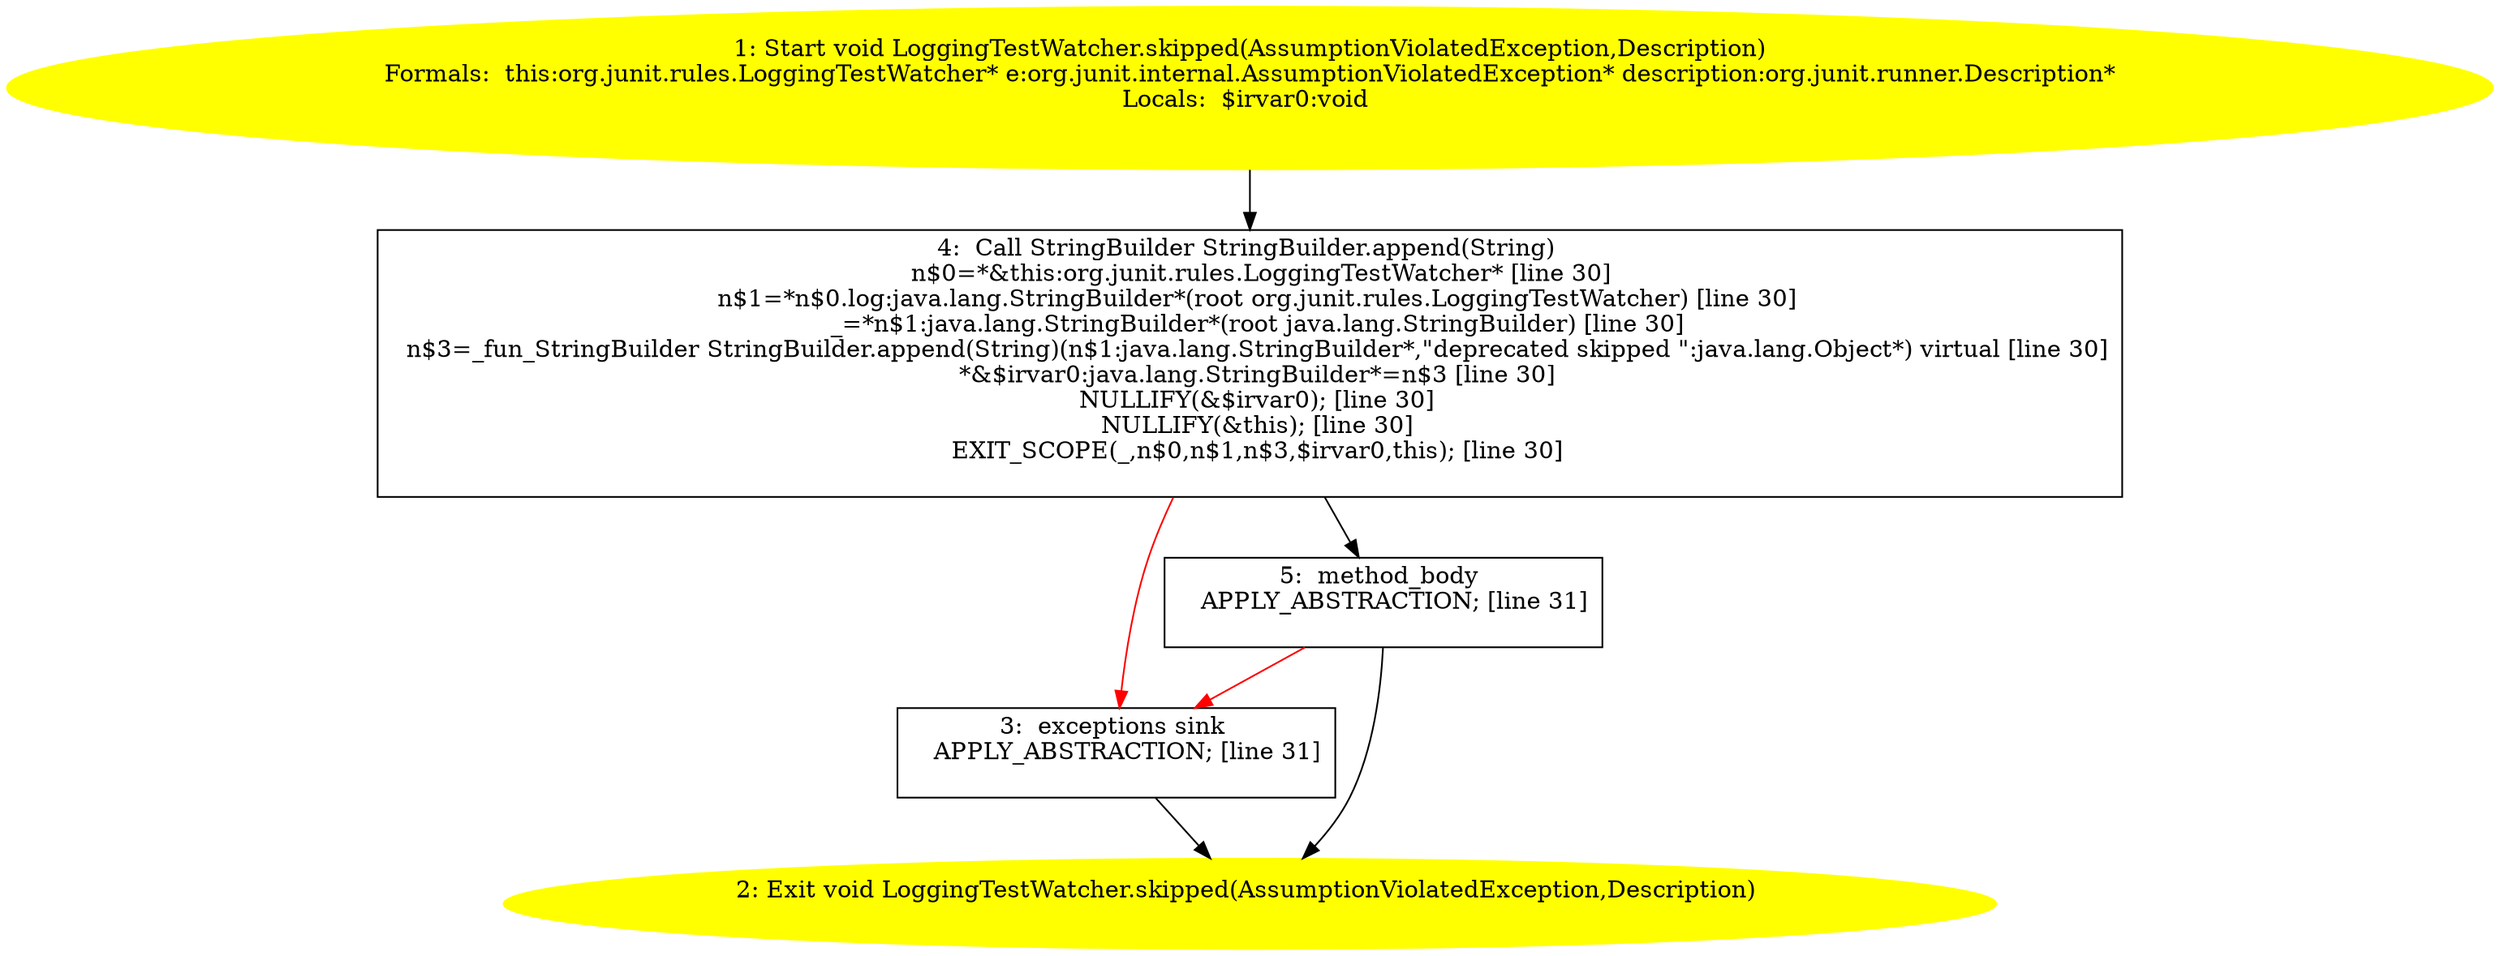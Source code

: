 /* @generated */
digraph cfg {
"org.junit.rules.LoggingTestWatcher.skipped(org.junit.internal.AssumptionViolatedException,org.junit..8901c94251bc1e5b08f03f6d2d3dd863_1" [label="1: Start void LoggingTestWatcher.skipped(AssumptionViolatedException,Description)\nFormals:  this:org.junit.rules.LoggingTestWatcher* e:org.junit.internal.AssumptionViolatedException* description:org.junit.runner.Description*\nLocals:  $irvar0:void \n  " color=yellow style=filled]
	

	 "org.junit.rules.LoggingTestWatcher.skipped(org.junit.internal.AssumptionViolatedException,org.junit..8901c94251bc1e5b08f03f6d2d3dd863_1" -> "org.junit.rules.LoggingTestWatcher.skipped(org.junit.internal.AssumptionViolatedException,org.junit..8901c94251bc1e5b08f03f6d2d3dd863_4" ;
"org.junit.rules.LoggingTestWatcher.skipped(org.junit.internal.AssumptionViolatedException,org.junit..8901c94251bc1e5b08f03f6d2d3dd863_2" [label="2: Exit void LoggingTestWatcher.skipped(AssumptionViolatedException,Description) \n  " color=yellow style=filled]
	

"org.junit.rules.LoggingTestWatcher.skipped(org.junit.internal.AssumptionViolatedException,org.junit..8901c94251bc1e5b08f03f6d2d3dd863_3" [label="3:  exceptions sink \n   APPLY_ABSTRACTION; [line 31]\n " shape="box"]
	

	 "org.junit.rules.LoggingTestWatcher.skipped(org.junit.internal.AssumptionViolatedException,org.junit..8901c94251bc1e5b08f03f6d2d3dd863_3" -> "org.junit.rules.LoggingTestWatcher.skipped(org.junit.internal.AssumptionViolatedException,org.junit..8901c94251bc1e5b08f03f6d2d3dd863_2" ;
"org.junit.rules.LoggingTestWatcher.skipped(org.junit.internal.AssumptionViolatedException,org.junit..8901c94251bc1e5b08f03f6d2d3dd863_4" [label="4:  Call StringBuilder StringBuilder.append(String) \n   n$0=*&this:org.junit.rules.LoggingTestWatcher* [line 30]\n  n$1=*n$0.log:java.lang.StringBuilder*(root org.junit.rules.LoggingTestWatcher) [line 30]\n  _=*n$1:java.lang.StringBuilder*(root java.lang.StringBuilder) [line 30]\n  n$3=_fun_StringBuilder StringBuilder.append(String)(n$1:java.lang.StringBuilder*,\"deprecated skipped \":java.lang.Object*) virtual [line 30]\n  *&$irvar0:java.lang.StringBuilder*=n$3 [line 30]\n  NULLIFY(&$irvar0); [line 30]\n  NULLIFY(&this); [line 30]\n  EXIT_SCOPE(_,n$0,n$1,n$3,$irvar0,this); [line 30]\n " shape="box"]
	

	 "org.junit.rules.LoggingTestWatcher.skipped(org.junit.internal.AssumptionViolatedException,org.junit..8901c94251bc1e5b08f03f6d2d3dd863_4" -> "org.junit.rules.LoggingTestWatcher.skipped(org.junit.internal.AssumptionViolatedException,org.junit..8901c94251bc1e5b08f03f6d2d3dd863_5" ;
	 "org.junit.rules.LoggingTestWatcher.skipped(org.junit.internal.AssumptionViolatedException,org.junit..8901c94251bc1e5b08f03f6d2d3dd863_4" -> "org.junit.rules.LoggingTestWatcher.skipped(org.junit.internal.AssumptionViolatedException,org.junit..8901c94251bc1e5b08f03f6d2d3dd863_3" [color="red" ];
"org.junit.rules.LoggingTestWatcher.skipped(org.junit.internal.AssumptionViolatedException,org.junit..8901c94251bc1e5b08f03f6d2d3dd863_5" [label="5:  method_body \n   APPLY_ABSTRACTION; [line 31]\n " shape="box"]
	

	 "org.junit.rules.LoggingTestWatcher.skipped(org.junit.internal.AssumptionViolatedException,org.junit..8901c94251bc1e5b08f03f6d2d3dd863_5" -> "org.junit.rules.LoggingTestWatcher.skipped(org.junit.internal.AssumptionViolatedException,org.junit..8901c94251bc1e5b08f03f6d2d3dd863_2" ;
	 "org.junit.rules.LoggingTestWatcher.skipped(org.junit.internal.AssumptionViolatedException,org.junit..8901c94251bc1e5b08f03f6d2d3dd863_5" -> "org.junit.rules.LoggingTestWatcher.skipped(org.junit.internal.AssumptionViolatedException,org.junit..8901c94251bc1e5b08f03f6d2d3dd863_3" [color="red" ];
}
